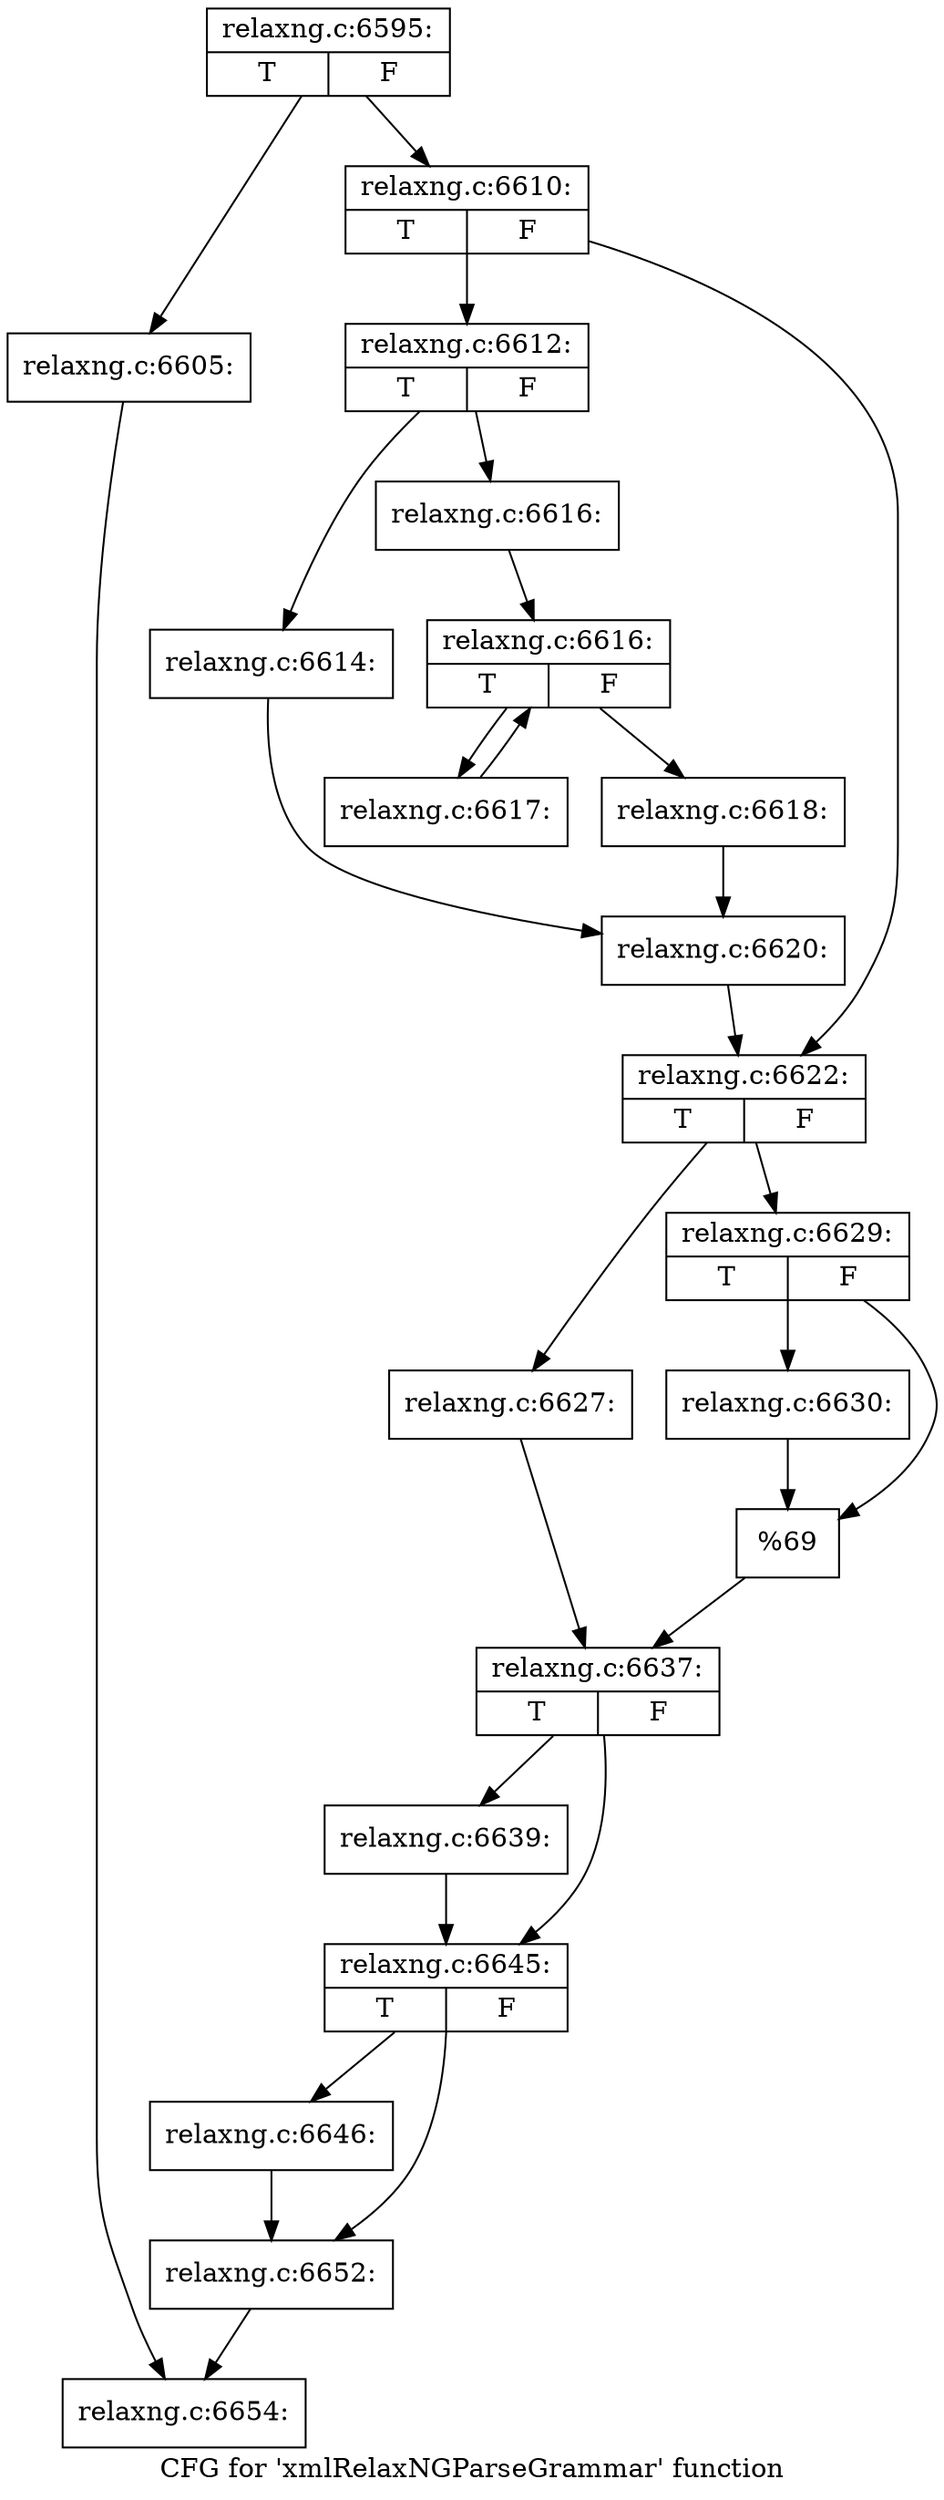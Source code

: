digraph "CFG for 'xmlRelaxNGParseGrammar' function" {
	label="CFG for 'xmlRelaxNGParseGrammar' function";

	Node0x555e9c3bb850 [shape=record,label="{relaxng.c:6595:|{<s0>T|<s1>F}}"];
	Node0x555e9c3bb850 -> Node0x555e9c3bdce0;
	Node0x555e9c3bb850 -> Node0x555e9c3bdd30;
	Node0x555e9c3bdce0 [shape=record,label="{relaxng.c:6605:}"];
	Node0x555e9c3bdce0 -> Node0x555e9c3bc920;
	Node0x555e9c3bdd30 [shape=record,label="{relaxng.c:6610:|{<s0>T|<s1>F}}"];
	Node0x555e9c3bdd30 -> Node0x555e9c3be420;
	Node0x555e9c3bdd30 -> Node0x555e9c3be470;
	Node0x555e9c3be420 [shape=record,label="{relaxng.c:6612:|{<s0>T|<s1>F}}"];
	Node0x555e9c3be420 -> Node0x555e9c3beb90;
	Node0x555e9c3be420 -> Node0x555e9c3bec30;
	Node0x555e9c3beb90 [shape=record,label="{relaxng.c:6614:}"];
	Node0x555e9c3beb90 -> Node0x555e9c3bebe0;
	Node0x555e9c3bec30 [shape=record,label="{relaxng.c:6616:}"];
	Node0x555e9c3bec30 -> Node0x555e9c3bf420;
	Node0x555e9c3bf420 [shape=record,label="{relaxng.c:6616:|{<s0>T|<s1>F}}"];
	Node0x555e9c3bf420 -> Node0x555e9c3c0160;
	Node0x555e9c3bf420 -> Node0x555e9c3bfe50;
	Node0x555e9c3c0160 [shape=record,label="{relaxng.c:6617:}"];
	Node0x555e9c3c0160 -> Node0x555e9c3bf420;
	Node0x555e9c3bfe50 [shape=record,label="{relaxng.c:6618:}"];
	Node0x555e9c3bfe50 -> Node0x555e9c3bebe0;
	Node0x555e9c3bebe0 [shape=record,label="{relaxng.c:6620:}"];
	Node0x555e9c3bebe0 -> Node0x555e9c3be470;
	Node0x555e9c3be470 [shape=record,label="{relaxng.c:6622:|{<s0>T|<s1>F}}"];
	Node0x555e9c3be470 -> Node0x555e9c3c19e0;
	Node0x555e9c3be470 -> Node0x555e9c3c1a80;
	Node0x555e9c3c19e0 [shape=record,label="{relaxng.c:6627:}"];
	Node0x555e9c3c19e0 -> Node0x555e9c3c1a30;
	Node0x555e9c3c1a80 [shape=record,label="{relaxng.c:6629:|{<s0>T|<s1>F}}"];
	Node0x555e9c3c1a80 -> Node0x555e9c3c2410;
	Node0x555e9c3c1a80 -> Node0x555e9c3c2460;
	Node0x555e9c3c2410 [shape=record,label="{relaxng.c:6630:}"];
	Node0x555e9c3c2410 -> Node0x555e9c3c2460;
	Node0x555e9c3c2460 [shape=record,label="{%69}"];
	Node0x555e9c3c2460 -> Node0x555e9c3c1a30;
	Node0x555e9c3c1a30 [shape=record,label="{relaxng.c:6637:|{<s0>T|<s1>F}}"];
	Node0x555e9c3c1a30 -> Node0x555e9c3c3480;
	Node0x555e9c3c1a30 -> Node0x555e9c3c34d0;
	Node0x555e9c3c3480 [shape=record,label="{relaxng.c:6639:}"];
	Node0x555e9c3c3480 -> Node0x555e9c3c34d0;
	Node0x555e9c3c34d0 [shape=record,label="{relaxng.c:6645:|{<s0>T|<s1>F}}"];
	Node0x555e9c3c34d0 -> Node0x555e9c3c3370;
	Node0x555e9c3c34d0 -> Node0x555e9c3c3ee0;
	Node0x555e9c3c3370 [shape=record,label="{relaxng.c:6646:}"];
	Node0x555e9c3c3370 -> Node0x555e9c3c3ee0;
	Node0x555e9c3c3ee0 [shape=record,label="{relaxng.c:6652:}"];
	Node0x555e9c3c3ee0 -> Node0x555e9c3bc920;
	Node0x555e9c3bc920 [shape=record,label="{relaxng.c:6654:}"];
}
